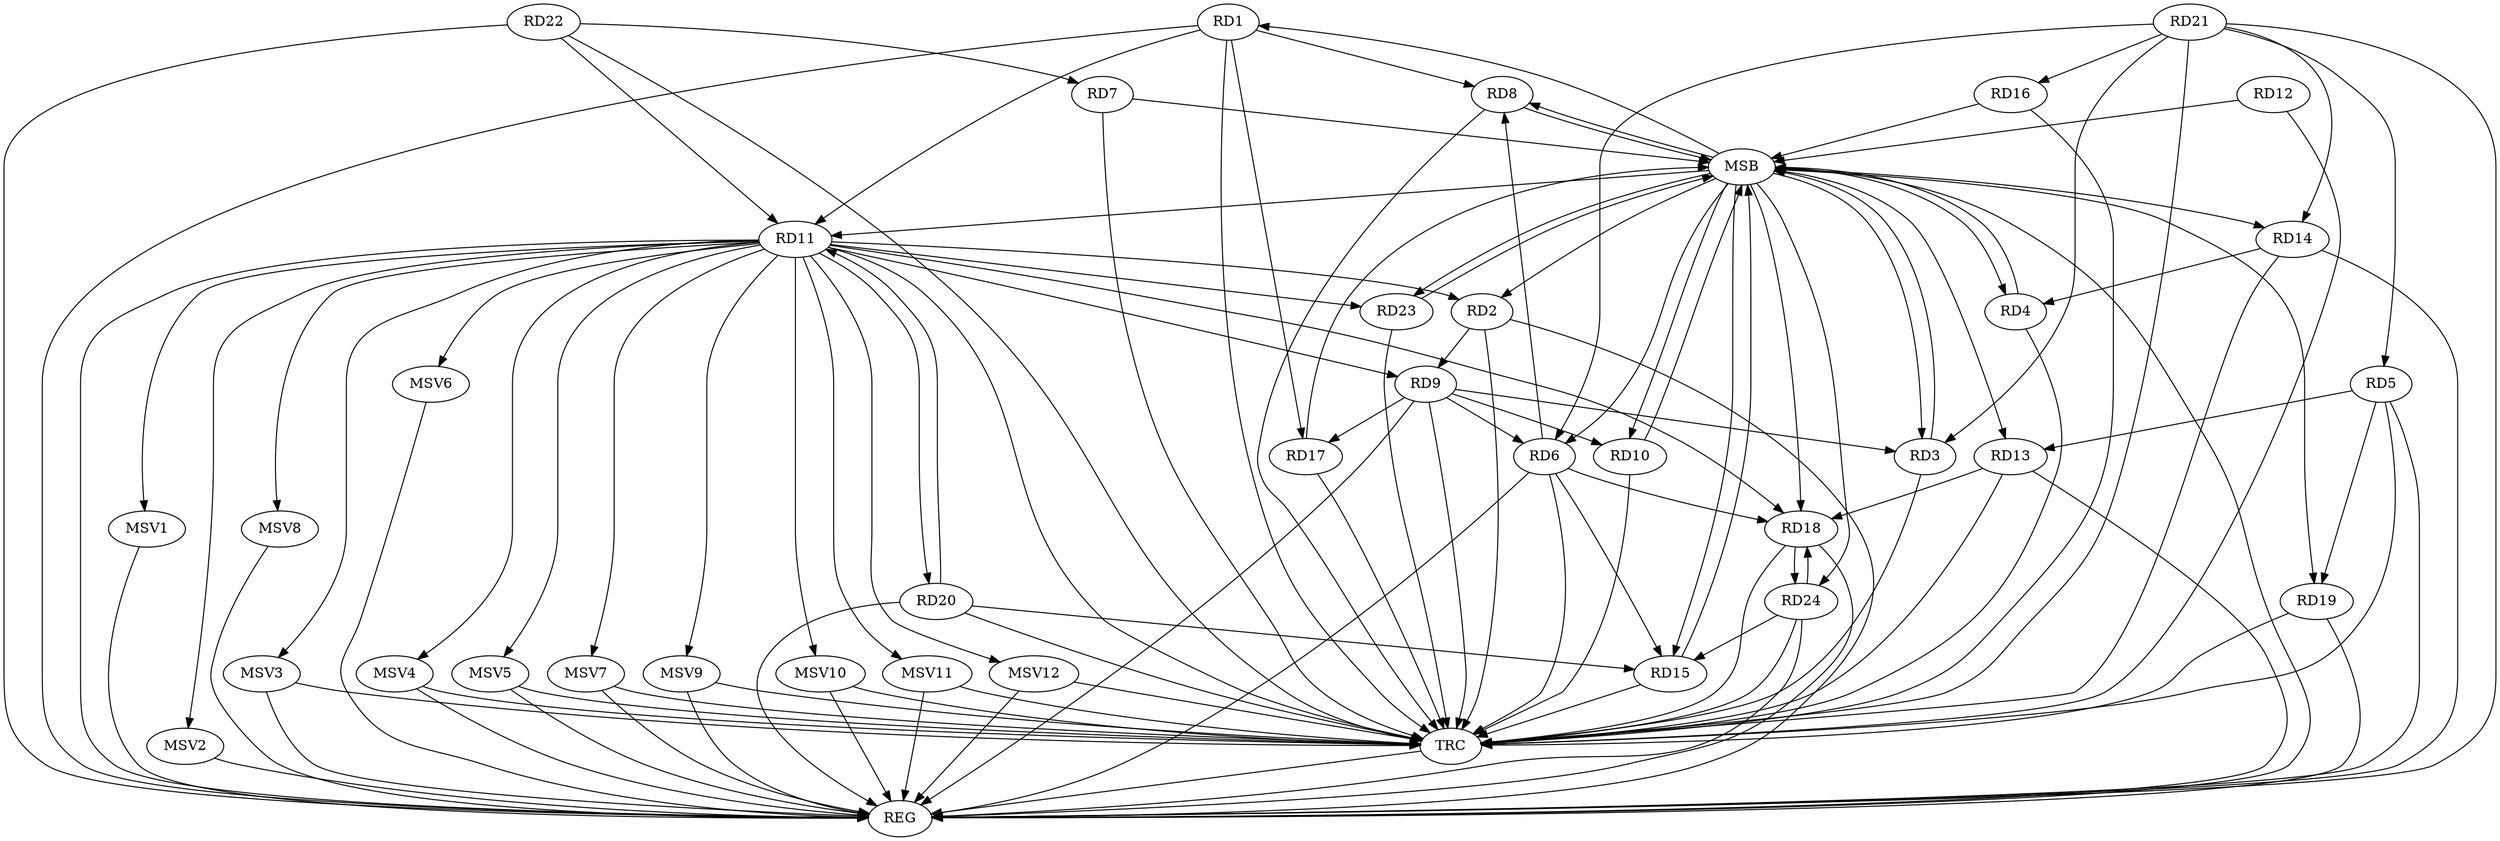 strict digraph G {
  RD1 [ label="RD1" ];
  RD2 [ label="RD2" ];
  RD3 [ label="RD3" ];
  RD4 [ label="RD4" ];
  RD5 [ label="RD5" ];
  RD6 [ label="RD6" ];
  RD7 [ label="RD7" ];
  RD8 [ label="RD8" ];
  RD9 [ label="RD9" ];
  RD10 [ label="RD10" ];
  RD11 [ label="RD11" ];
  RD12 [ label="RD12" ];
  RD13 [ label="RD13" ];
  RD14 [ label="RD14" ];
  RD15 [ label="RD15" ];
  RD16 [ label="RD16" ];
  RD17 [ label="RD17" ];
  RD18 [ label="RD18" ];
  RD19 [ label="RD19" ];
  RD20 [ label="RD20" ];
  RD21 [ label="RD21" ];
  RD22 [ label="RD22" ];
  RD23 [ label="RD23" ];
  RD24 [ label="RD24" ];
  REG [ label="REG" ];
  MSB [ label="MSB" ];
  TRC [ label="TRC" ];
  MSV1 [ label="MSV1" ];
  MSV2 [ label="MSV2" ];
  MSV3 [ label="MSV3" ];
  MSV4 [ label="MSV4" ];
  MSV5 [ label="MSV5" ];
  MSV6 [ label="MSV6" ];
  MSV7 [ label="MSV7" ];
  MSV8 [ label="MSV8" ];
  MSV9 [ label="MSV9" ];
  MSV10 [ label="MSV10" ];
  MSV11 [ label="MSV11" ];
  MSV12 [ label="MSV12" ];
  RD1 -> RD8;
  RD1 -> RD11;
  RD1 -> RD17;
  RD2 -> RD9;
  RD11 -> RD2;
  RD9 -> RD3;
  RD21 -> RD3;
  RD14 -> RD4;
  RD5 -> RD13;
  RD5 -> RD19;
  RD21 -> RD5;
  RD6 -> RD8;
  RD9 -> RD6;
  RD6 -> RD15;
  RD6 -> RD18;
  RD21 -> RD6;
  RD22 -> RD7;
  RD9 -> RD10;
  RD11 -> RD9;
  RD9 -> RD17;
  RD11 -> RD18;
  RD11 -> RD20;
  RD20 -> RD11;
  RD22 -> RD11;
  RD11 -> RD23;
  RD13 -> RD18;
  RD21 -> RD14;
  RD20 -> RD15;
  RD24 -> RD15;
  RD21 -> RD16;
  RD18 -> RD24;
  RD24 -> RD18;
  RD1 -> REG;
  RD2 -> REG;
  RD5 -> REG;
  RD6 -> REG;
  RD9 -> REG;
  RD11 -> REG;
  RD13 -> REG;
  RD14 -> REG;
  RD18 -> REG;
  RD19 -> REG;
  RD20 -> REG;
  RD21 -> REG;
  RD22 -> REG;
  RD24 -> REG;
  RD3 -> MSB;
  MSB -> RD4;
  MSB -> REG;
  RD4 -> MSB;
  MSB -> RD8;
  MSB -> RD11;
  MSB -> RD13;
  MSB -> RD23;
  RD7 -> MSB;
  MSB -> RD24;
  RD8 -> MSB;
  MSB -> RD15;
  RD10 -> MSB;
  MSB -> RD3;
  MSB -> RD14;
  RD12 -> MSB;
  RD15 -> MSB;
  MSB -> RD18;
  MSB -> RD19;
  RD16 -> MSB;
  MSB -> RD1;
  MSB -> RD2;
  RD17 -> MSB;
  MSB -> RD6;
  MSB -> RD10;
  RD23 -> MSB;
  RD1 -> TRC;
  RD2 -> TRC;
  RD3 -> TRC;
  RD4 -> TRC;
  RD5 -> TRC;
  RD6 -> TRC;
  RD7 -> TRC;
  RD8 -> TRC;
  RD9 -> TRC;
  RD10 -> TRC;
  RD11 -> TRC;
  RD12 -> TRC;
  RD13 -> TRC;
  RD14 -> TRC;
  RD15 -> TRC;
  RD16 -> TRC;
  RD17 -> TRC;
  RD18 -> TRC;
  RD19 -> TRC;
  RD20 -> TRC;
  RD21 -> TRC;
  RD22 -> TRC;
  RD23 -> TRC;
  RD24 -> TRC;
  TRC -> REG;
  RD11 -> MSV1;
  RD11 -> MSV2;
  MSV1 -> REG;
  MSV2 -> REG;
  RD11 -> MSV3;
  MSV3 -> REG;
  MSV3 -> TRC;
  RD11 -> MSV4;
  RD11 -> MSV5;
  MSV4 -> REG;
  MSV4 -> TRC;
  MSV5 -> REG;
  MSV5 -> TRC;
  RD11 -> MSV6;
  MSV6 -> REG;
  RD11 -> MSV7;
  RD11 -> MSV8;
  MSV7 -> REG;
  MSV7 -> TRC;
  MSV8 -> REG;
  RD11 -> MSV9;
  MSV9 -> REG;
  MSV9 -> TRC;
  RD11 -> MSV10;
  RD11 -> MSV11;
  RD11 -> MSV12;
  MSV10 -> REG;
  MSV10 -> TRC;
  MSV11 -> REG;
  MSV11 -> TRC;
  MSV12 -> REG;
  MSV12 -> TRC;
}
